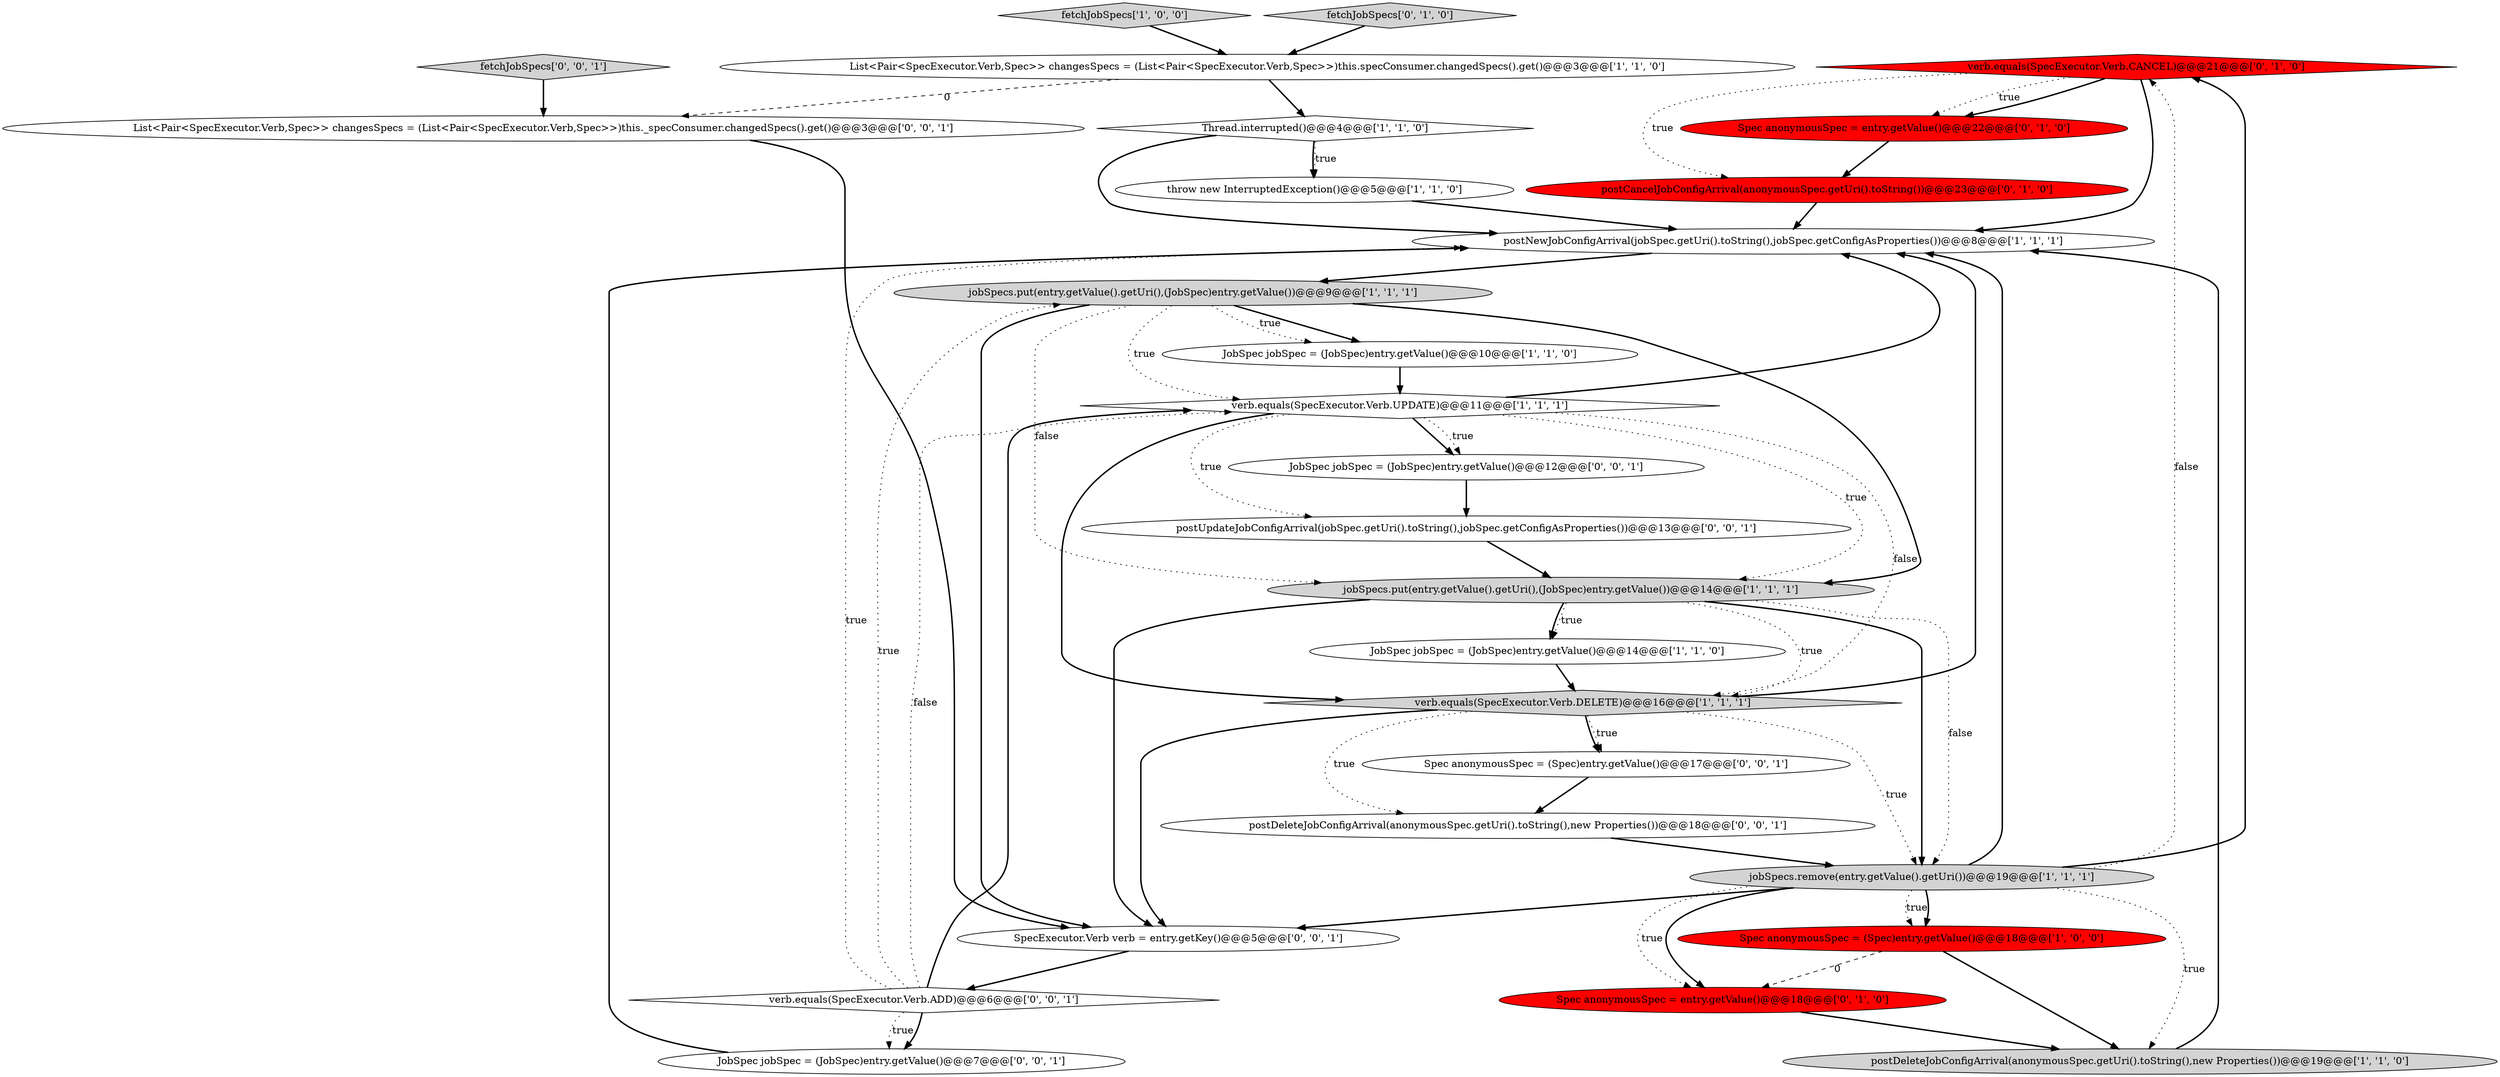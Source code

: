 digraph {
14 [style = filled, label = "verb.equals(SpecExecutor.Verb.CANCEL)@@@21@@@['0', '1', '0']", fillcolor = red, shape = diamond image = "AAA1AAABBB2BBB"];
23 [style = filled, label = "JobSpec jobSpec = (JobSpec)entry.getValue()@@@7@@@['0', '0', '1']", fillcolor = white, shape = ellipse image = "AAA0AAABBB3BBB"];
13 [style = filled, label = "fetchJobSpecs['1', '0', '0']", fillcolor = lightgray, shape = diamond image = "AAA0AAABBB1BBB"];
6 [style = filled, label = "throw new InterruptedException()@@@5@@@['1', '1', '0']", fillcolor = white, shape = ellipse image = "AAA0AAABBB1BBB"];
19 [style = filled, label = "List<Pair<SpecExecutor.Verb,Spec>> changesSpecs = (List<Pair<SpecExecutor.Verb,Spec>>)this._specConsumer.changedSpecs().get()@@@3@@@['0', '0', '1']", fillcolor = white, shape = ellipse image = "AAA0AAABBB3BBB"];
0 [style = filled, label = "postNewJobConfigArrival(jobSpec.getUri().toString(),jobSpec.getConfigAsProperties())@@@8@@@['1', '1', '1']", fillcolor = white, shape = ellipse image = "AAA0AAABBB1BBB"];
12 [style = filled, label = "verb.equals(SpecExecutor.Verb.UPDATE)@@@11@@@['1', '1', '1']", fillcolor = white, shape = diamond image = "AAA0AAABBB1BBB"];
4 [style = filled, label = "jobSpecs.put(entry.getValue().getUri(),(JobSpec)entry.getValue())@@@9@@@['1', '1', '1']", fillcolor = lightgray, shape = ellipse image = "AAA0AAABBB1BBB"];
22 [style = filled, label = "SpecExecutor.Verb verb = entry.getKey()@@@5@@@['0', '0', '1']", fillcolor = white, shape = ellipse image = "AAA0AAABBB3BBB"];
16 [style = filled, label = "Spec anonymousSpec = entry.getValue()@@@18@@@['0', '1', '0']", fillcolor = red, shape = ellipse image = "AAA1AAABBB2BBB"];
3 [style = filled, label = "JobSpec jobSpec = (JobSpec)entry.getValue()@@@10@@@['1', '1', '0']", fillcolor = white, shape = ellipse image = "AAA0AAABBB1BBB"];
8 [style = filled, label = "postDeleteJobConfigArrival(anonymousSpec.getUri().toString(),new Properties())@@@19@@@['1', '1', '0']", fillcolor = lightgray, shape = ellipse image = "AAA0AAABBB1BBB"];
25 [style = filled, label = "Spec anonymousSpec = (Spec)entry.getValue()@@@17@@@['0', '0', '1']", fillcolor = white, shape = ellipse image = "AAA0AAABBB3BBB"];
27 [style = filled, label = "verb.equals(SpecExecutor.Verb.ADD)@@@6@@@['0', '0', '1']", fillcolor = white, shape = diamond image = "AAA0AAABBB3BBB"];
9 [style = filled, label = "jobSpecs.put(entry.getValue().getUri(),(JobSpec)entry.getValue())@@@14@@@['1', '1', '1']", fillcolor = lightgray, shape = ellipse image = "AAA0AAABBB1BBB"];
7 [style = filled, label = "verb.equals(SpecExecutor.Verb.DELETE)@@@16@@@['1', '1', '1']", fillcolor = lightgray, shape = diamond image = "AAA0AAABBB1BBB"];
15 [style = filled, label = "postCancelJobConfigArrival(anonymousSpec.getUri().toString())@@@23@@@['0', '1', '0']", fillcolor = red, shape = ellipse image = "AAA1AAABBB2BBB"];
17 [style = filled, label = "Spec anonymousSpec = entry.getValue()@@@22@@@['0', '1', '0']", fillcolor = red, shape = ellipse image = "AAA1AAABBB2BBB"];
10 [style = filled, label = "Spec anonymousSpec = (Spec)entry.getValue()@@@18@@@['1', '0', '0']", fillcolor = red, shape = ellipse image = "AAA1AAABBB1BBB"];
24 [style = filled, label = "JobSpec jobSpec = (JobSpec)entry.getValue()@@@12@@@['0', '0', '1']", fillcolor = white, shape = ellipse image = "AAA0AAABBB3BBB"];
26 [style = filled, label = "postUpdateJobConfigArrival(jobSpec.getUri().toString(),jobSpec.getConfigAsProperties())@@@13@@@['0', '0', '1']", fillcolor = white, shape = ellipse image = "AAA0AAABBB3BBB"];
1 [style = filled, label = "jobSpecs.remove(entry.getValue().getUri())@@@19@@@['1', '1', '1']", fillcolor = lightgray, shape = ellipse image = "AAA0AAABBB1BBB"];
18 [style = filled, label = "fetchJobSpecs['0', '1', '0']", fillcolor = lightgray, shape = diamond image = "AAA0AAABBB2BBB"];
11 [style = filled, label = "Thread.interrupted()@@@4@@@['1', '1', '0']", fillcolor = white, shape = diamond image = "AAA0AAABBB1BBB"];
5 [style = filled, label = "List<Pair<SpecExecutor.Verb,Spec>> changesSpecs = (List<Pair<SpecExecutor.Verb,Spec>>)this.specConsumer.changedSpecs().get()@@@3@@@['1', '1', '0']", fillcolor = white, shape = ellipse image = "AAA0AAABBB1BBB"];
20 [style = filled, label = "fetchJobSpecs['0', '0', '1']", fillcolor = lightgray, shape = diamond image = "AAA0AAABBB3BBB"];
2 [style = filled, label = "JobSpec jobSpec = (JobSpec)entry.getValue()@@@14@@@['1', '1', '0']", fillcolor = white, shape = ellipse image = "AAA0AAABBB1BBB"];
21 [style = filled, label = "postDeleteJobConfigArrival(anonymousSpec.getUri().toString(),new Properties())@@@18@@@['0', '0', '1']", fillcolor = white, shape = ellipse image = "AAA0AAABBB3BBB"];
9->22 [style = bold, label=""];
4->9 [style = bold, label=""];
4->3 [style = bold, label=""];
1->10 [style = dotted, label="true"];
12->7 [style = dotted, label="false"];
27->12 [style = bold, label=""];
16->8 [style = bold, label=""];
9->2 [style = bold, label=""];
27->12 [style = dotted, label="false"];
11->6 [style = bold, label=""];
27->23 [style = dotted, label="true"];
26->9 [style = bold, label=""];
14->17 [style = bold, label=""];
7->0 [style = bold, label=""];
6->0 [style = bold, label=""];
1->0 [style = bold, label=""];
3->12 [style = bold, label=""];
12->24 [style = bold, label=""];
12->0 [style = bold, label=""];
23->0 [style = bold, label=""];
27->4 [style = dotted, label="true"];
12->7 [style = bold, label=""];
1->22 [style = bold, label=""];
8->0 [style = bold, label=""];
12->26 [style = dotted, label="true"];
14->17 [style = dotted, label="true"];
24->26 [style = bold, label=""];
7->22 [style = bold, label=""];
4->9 [style = dotted, label="false"];
14->15 [style = dotted, label="true"];
11->0 [style = bold, label=""];
4->3 [style = dotted, label="true"];
10->8 [style = bold, label=""];
14->0 [style = bold, label=""];
22->27 [style = bold, label=""];
27->0 [style = dotted, label="true"];
0->4 [style = bold, label=""];
1->16 [style = bold, label=""];
11->6 [style = dotted, label="true"];
18->5 [style = bold, label=""];
15->0 [style = bold, label=""];
9->2 [style = dotted, label="true"];
21->1 [style = bold, label=""];
1->14 [style = dotted, label="false"];
17->15 [style = bold, label=""];
1->8 [style = dotted, label="true"];
13->5 [style = bold, label=""];
12->24 [style = dotted, label="true"];
7->25 [style = dotted, label="true"];
1->14 [style = bold, label=""];
5->11 [style = bold, label=""];
27->23 [style = bold, label=""];
7->25 [style = bold, label=""];
1->16 [style = dotted, label="true"];
2->7 [style = bold, label=""];
10->16 [style = dashed, label="0"];
9->7 [style = dotted, label="true"];
9->1 [style = bold, label=""];
20->19 [style = bold, label=""];
4->12 [style = dotted, label="true"];
1->10 [style = bold, label=""];
7->21 [style = dotted, label="true"];
19->22 [style = bold, label=""];
7->1 [style = dotted, label="true"];
4->22 [style = bold, label=""];
5->19 [style = dashed, label="0"];
25->21 [style = bold, label=""];
12->9 [style = dotted, label="true"];
9->1 [style = dotted, label="false"];
}
